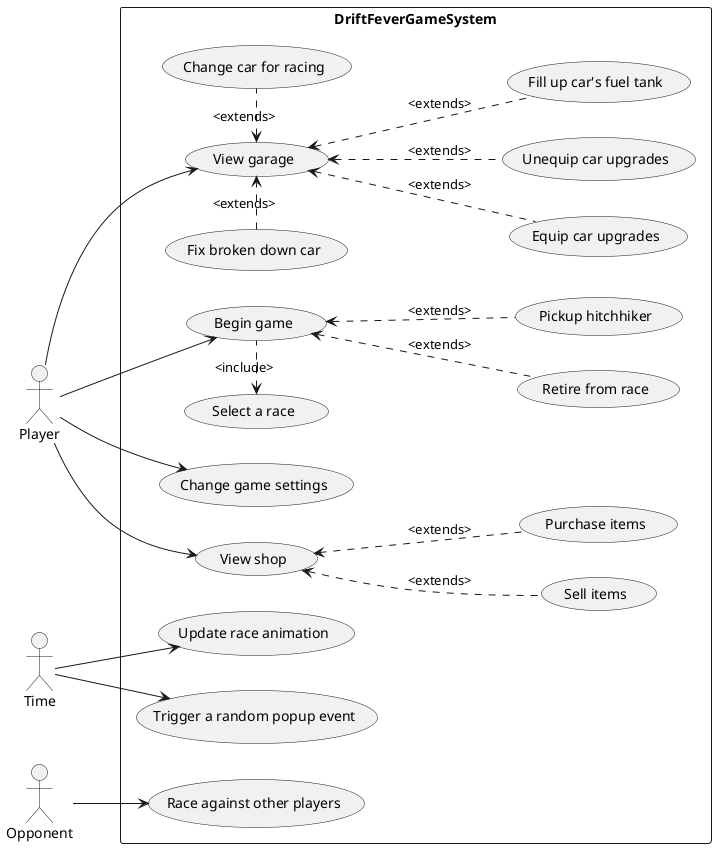 @startuml
'Alt + D to preview


left to right direction

:Player: as Player

:Time: as Time
:Opponent: as Opp
rectangle DriftFeverGameSystem {

Player --> (Change game settings)


Player --> (View garage)  
(View garage) <.. (Equip car upgrades) : <extends>
(View garage) <.. (Unequip car upgrades) : <extends>
(View garage) <.left. (Fix broken down car) : <extends>
(View garage) <.right. (Change car for racing) : <extends>
(View garage) <.. (Fill up car's fuel tank) : <extends>

Player --> (View shop)
(View shop) <.. (Sell items) : <extends>
(View shop) <.. (Purchase items) : <extends>



Player --> (Begin game)
(Begin game) .-left.> (Select a race) : <include>
(Begin game) <.. (Retire from race) : <extends>
(Begin game) <.. (Pickup hitchhiker) : <extends>


Time --> (Update race animation)
Time --> (Trigger a random popup event)

Opp --> (Race against other players)

}





@enduml